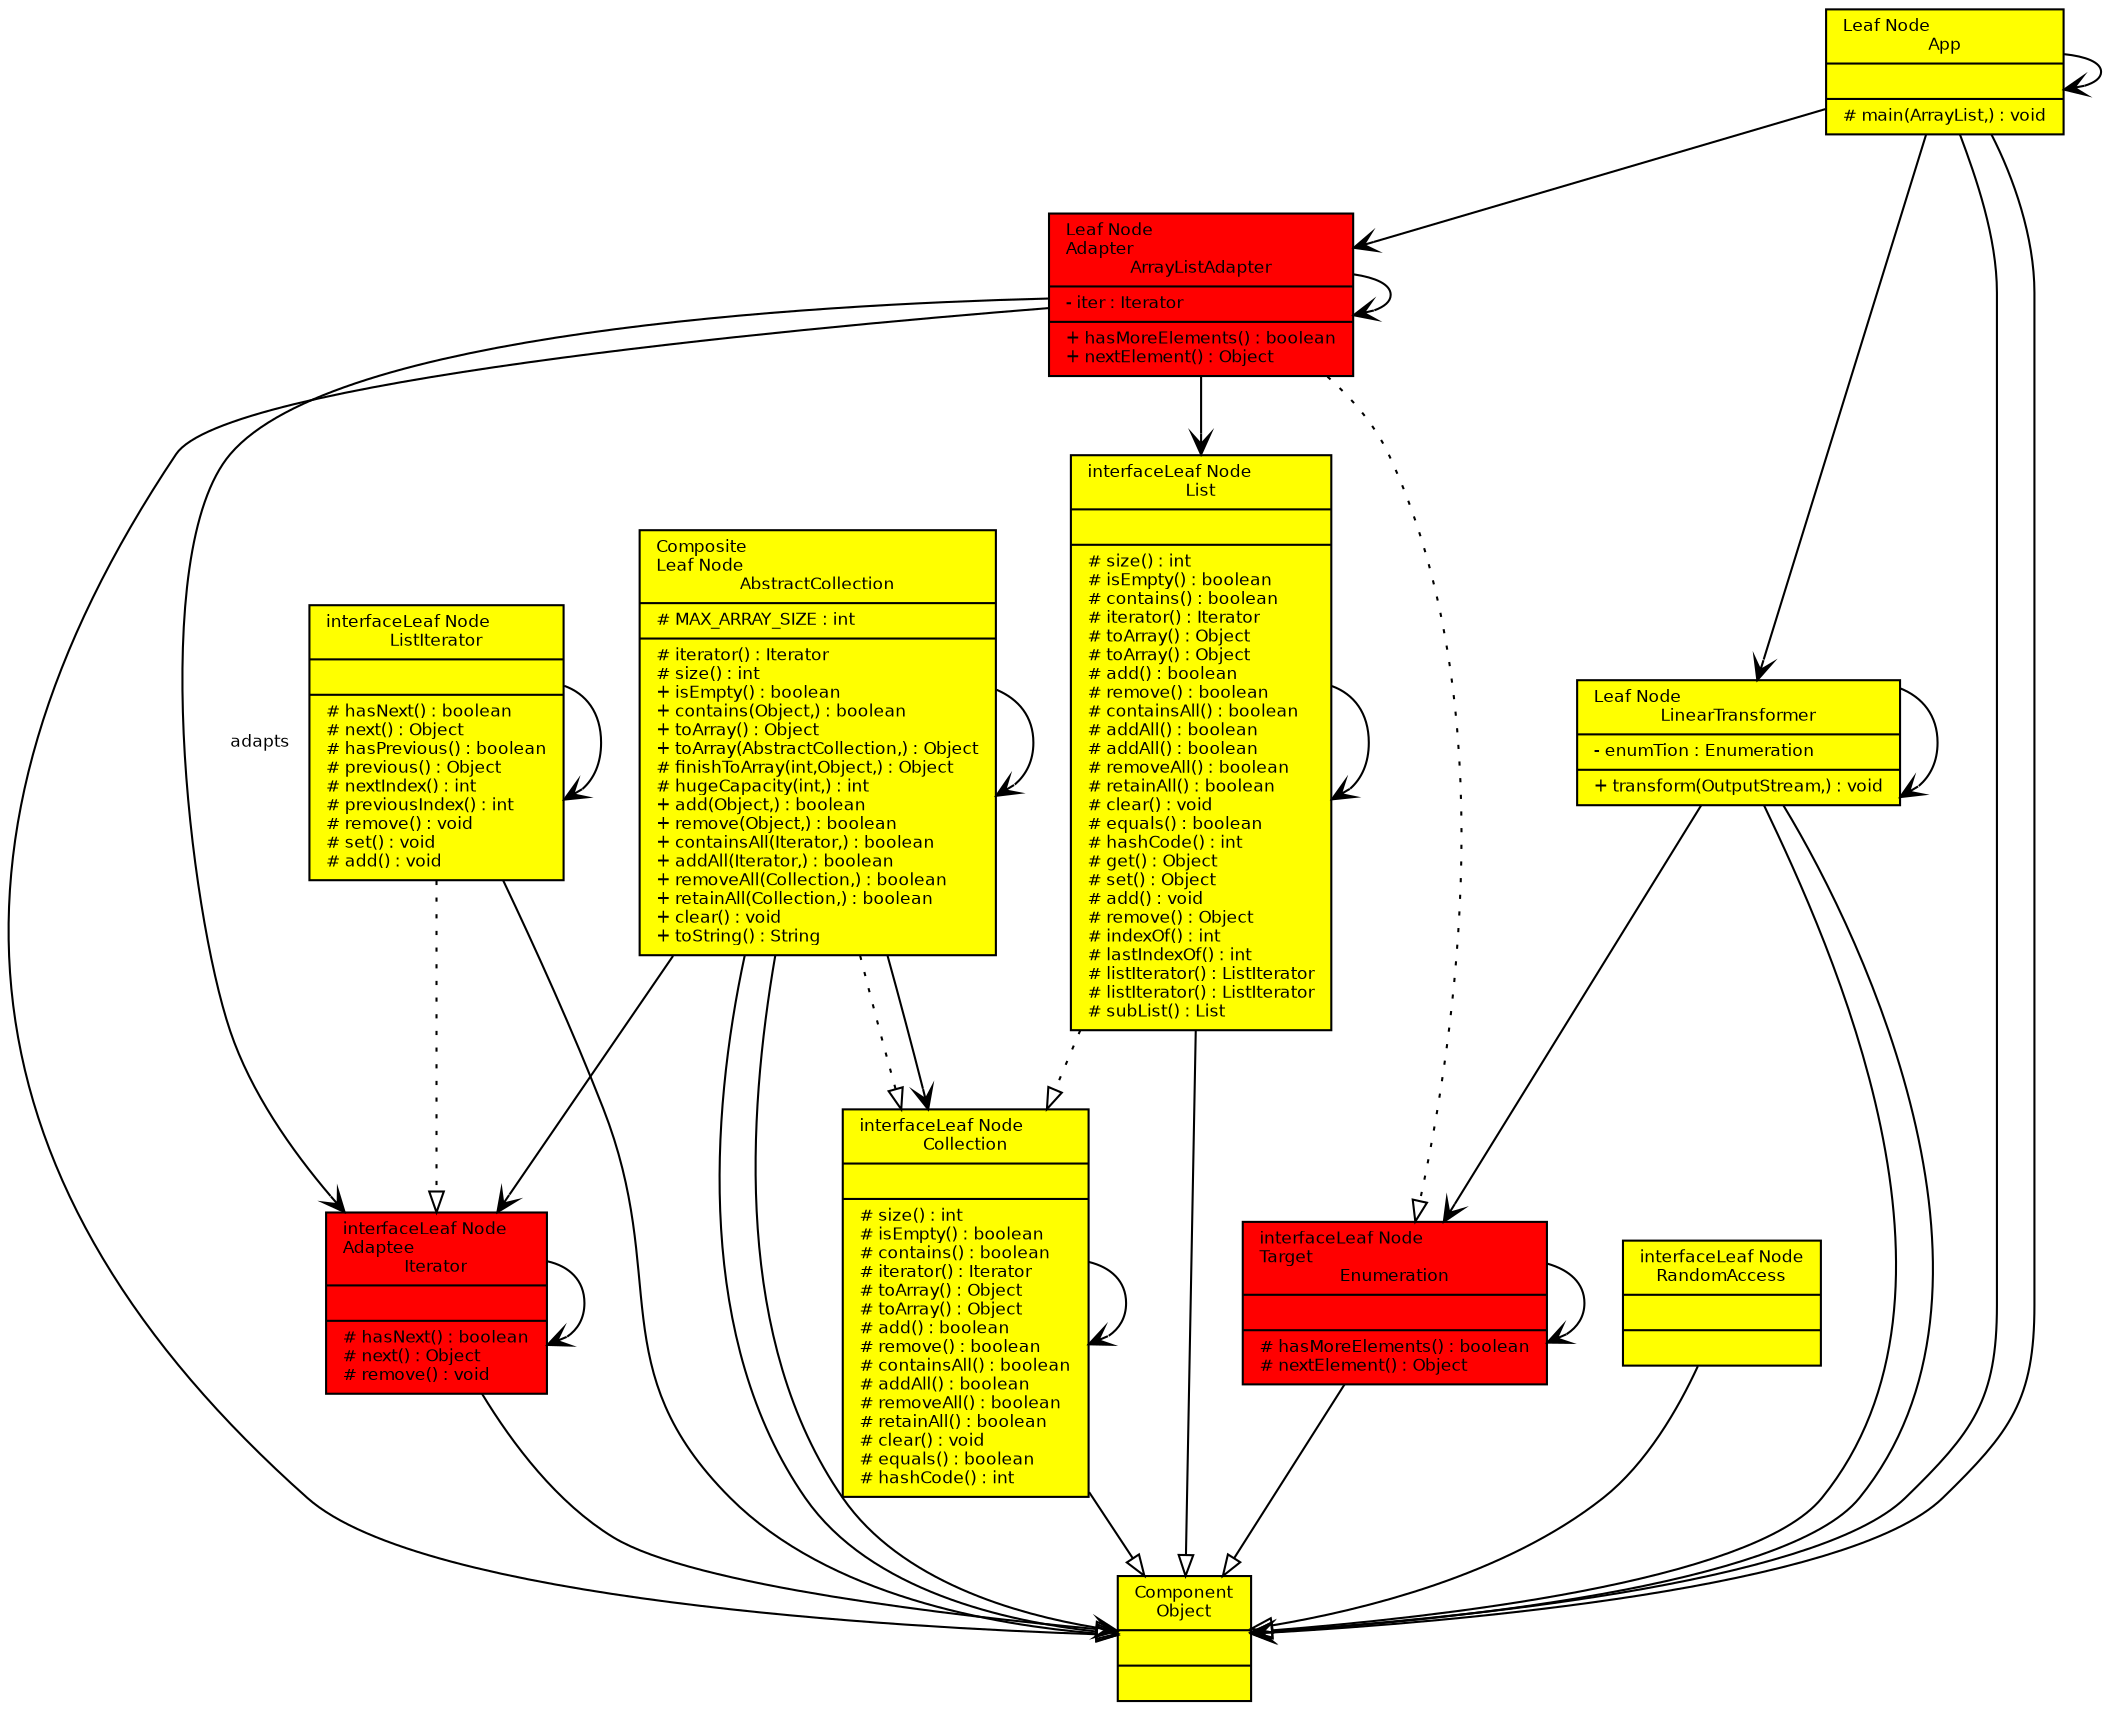 digraph G {
fontname = "Bitstream Vera Sans"
fontsize = 8
node [
fontname = "Bitstream Vera Sans"fontsize = 8
shape = "record"
]edge [
fontname = "Bitstream Vera Sans"
fontsize = 8
]AbstractCollection [
	label = "{	Composite\l	Leaf Node\lAbstractCollection|# MAX_ARRAY_SIZE : int\l|# iterator() : Iterator\l# size() : int\l+ isEmpty() : boolean\l+ contains(Object,) : boolean\l+ toArray() : Object\l+ toArray(AbstractCollection,) : Object\l# finishToArray(int,Object,) : Object\l# hugeCapacity(int,) : int\l+ add(Object,) : boolean\l+ remove(Object,) : boolean\l+ containsAll(Iterator,) : boolean\l+ addAll(Iterator,) : boolean\l+ removeAll(Collection,) : boolean\l+ retainAll(Collection,) : boolean\l+ clear() : void\l+ toString() : String\l}"
	style=filled
	fillcolor=yellow
]
Object [
	label = "{	Component\lObject||}"
	style=filled
	fillcolor=yellow
]
List [
	label = "{interface
	Leaf Node\lList||# size() : int\l# isEmpty() : boolean\l# contains() : boolean\l# iterator() : Iterator\l# toArray() : Object\l# toArray() : Object\l# add() : boolean\l# remove() : boolean\l# containsAll() : boolean\l# addAll() : boolean\l# addAll() : boolean\l# removeAll() : boolean\l# retainAll() : boolean\l# clear() : void\l# equals() : boolean\l# hashCode() : int\l# get() : Object\l# set() : Object\l# add() : void\l# remove() : Object\l# indexOf() : int\l# lastIndexOf() : int\l# listIterator() : ListIterator\l# listIterator() : ListIterator\l# subList() : List\l}"
	style=filled
	fillcolor=yellow
]
ArrayListAdapter [
	label = "{	Leaf Node\l	Adapter\lArrayListAdapter|- iter : Iterator\l|+ hasMoreElements() : boolean\l+ nextElement() : Object\l}"
	style=filled
	fillcolor=yellow
	style=filled
	fillcolor=red
]
Collection [
	label = "{interface
	Leaf Node\lCollection||# size() : int\l# isEmpty() : boolean\l# contains() : boolean\l# iterator() : Iterator\l# toArray() : Object\l# toArray() : Object\l# add() : boolean\l# remove() : boolean\l# containsAll() : boolean\l# addAll() : boolean\l# removeAll() : boolean\l# retainAll() : boolean\l# clear() : void\l# equals() : boolean\l# hashCode() : int\l}"
	style=filled
	fillcolor=yellow
]
ListIterator [
	label = "{interface
	Leaf Node\lListIterator||# hasNext() : boolean\l# next() : Object\l# hasPrevious() : boolean\l# previous() : Object\l# nextIndex() : int\l# previousIndex() : int\l# remove() : void\l# set() : void\l# add() : void\l}"
	style=filled
	fillcolor=yellow
]
Iterator [
	label = "{interface
	Leaf Node\l	Adaptee\lIterator||# hasNext() : boolean\l# next() : Object\l# remove() : void\l}"
	style=filled
	fillcolor=yellow
	style=filled
	fillcolor=red
]
LinearTransformer [
	label = "{	Leaf Node\lLinearTransformer|- enumTion : Enumeration\l|+ transform(OutputStream,) : void\l}"
	style=filled
	fillcolor=yellow
]
RandomAccess [
	label = "{interface
	Leaf Node\lRandomAccess||}"
	style=filled
	fillcolor=yellow
]
App [
	label = "{	Leaf Node\lApp||# main(ArrayList,) : void\l}"
	style=filled
	fillcolor=yellow
]
Enumeration [
	label = "{interface
	Leaf Node\l	Target\lEnumeration||# hasMoreElements() : boolean\l# nextElement() : Object\l}"
	style=filled
	fillcolor=yellow
	style=filled
	fillcolor=red
]
edge [arrowhead = onormal]AbstractCollection->Object
List->Object
ArrayListAdapter->Object
Collection->Object
ListIterator->Object
Iterator->Object
LinearTransformer->Object
RandomAccess->Object
App->Object
Enumeration->Object
edge [style = dotted]AbstractCollection->Collection
List->Collection
ArrayListAdapter->Enumeration
ListIterator->Iterator
edge [arrowhead = vee]edge [style = solid]AbstractCollection->Object
AbstractCollection->AbstractCollection
AbstractCollection->Collection
AbstractCollection->Iterator
List->List
ArrayListAdapter->List
ArrayListAdapter->ArrayListAdapter
ArrayListAdapter->Iterator[label=adapts] 
Collection->Collection
ListIterator->ListIterator
Iterator->Iterator
LinearTransformer->Object
LinearTransformer->LinearTransformer
LinearTransformer->Enumeration
App->Object
App->ArrayListAdapter
App->LinearTransformer
App->App
Enumeration->Enumeration
}